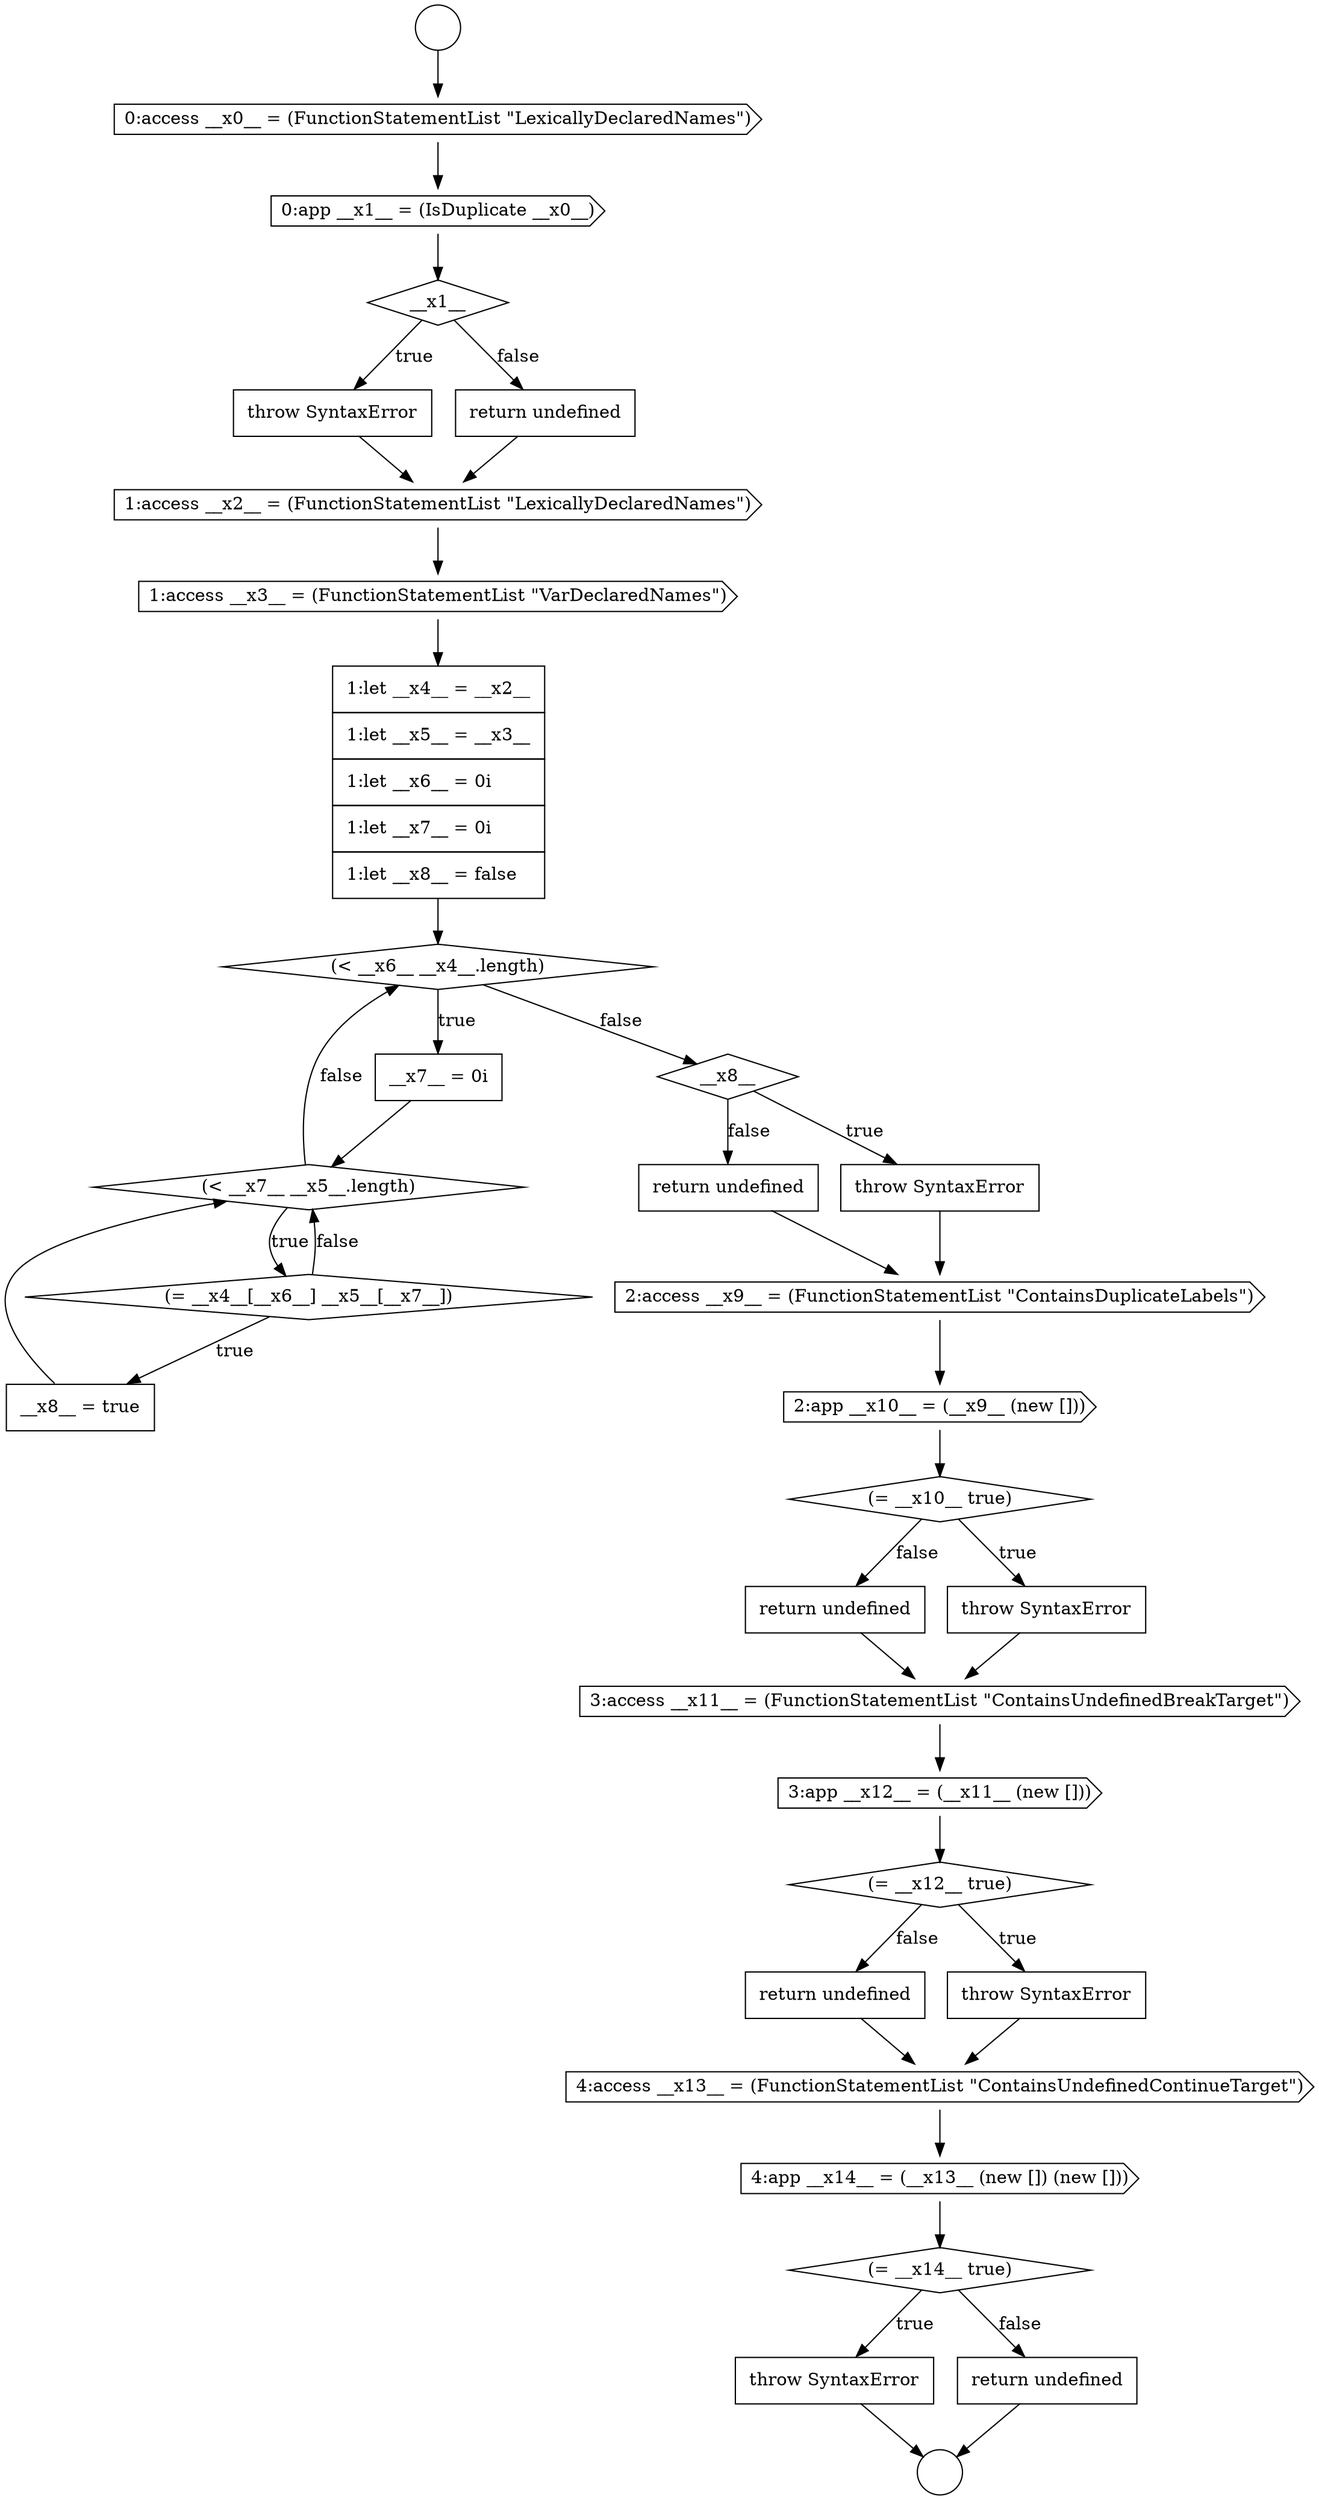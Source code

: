 digraph {
  node19915 [shape=cds, label=<<font color="black">4:access __x13__ = (FunctionStatementList &quot;ContainsUndefinedContinueTarget&quot;)</font>> color="black" fillcolor="white" style=filled]
  node19895 [shape=cds, label=<<font color="black">1:access __x3__ = (FunctionStatementList &quot;VarDeclaredNames&quot;)</font>> color="black" fillcolor="white" style=filled]
  node19905 [shape=cds, label=<<font color="black">2:access __x9__ = (FunctionStatementList &quot;ContainsDuplicateLabels&quot;)</font>> color="black" fillcolor="white" style=filled]
  node19892 [shape=none, margin=0, label=<<font color="black">
    <table border="0" cellborder="1" cellspacing="0" cellpadding="10">
      <tr><td align="left">throw SyntaxError</td></tr>
    </table>
  </font>> color="black" fillcolor="white" style=filled]
  node19903 [shape=none, margin=0, label=<<font color="black">
    <table border="0" cellborder="1" cellspacing="0" cellpadding="10">
      <tr><td align="left">throw SyntaxError</td></tr>
    </table>
  </font>> color="black" fillcolor="white" style=filled]
  node19914 [shape=none, margin=0, label=<<font color="black">
    <table border="0" cellborder="1" cellspacing="0" cellpadding="10">
      <tr><td align="left">return undefined</td></tr>
    </table>
  </font>> color="black" fillcolor="white" style=filled]
  node19899 [shape=diamond, label=<<font color="black">(&lt; __x7__ __x5__.length)</font>> color="black" fillcolor="white" style=filled]
  node19918 [shape=none, margin=0, label=<<font color="black">
    <table border="0" cellborder="1" cellspacing="0" cellpadding="10">
      <tr><td align="left">throw SyntaxError</td></tr>
    </table>
  </font>> color="black" fillcolor="white" style=filled]
  node19909 [shape=none, margin=0, label=<<font color="black">
    <table border="0" cellborder="1" cellspacing="0" cellpadding="10">
      <tr><td align="left">return undefined</td></tr>
    </table>
  </font>> color="black" fillcolor="white" style=filled]
  node19913 [shape=none, margin=0, label=<<font color="black">
    <table border="0" cellborder="1" cellspacing="0" cellpadding="10">
      <tr><td align="left">throw SyntaxError</td></tr>
    </table>
  </font>> color="black" fillcolor="white" style=filled]
  node19894 [shape=cds, label=<<font color="black">1:access __x2__ = (FunctionStatementList &quot;LexicallyDeclaredNames&quot;)</font>> color="black" fillcolor="white" style=filled]
  node19912 [shape=diamond, label=<<font color="black">(= __x12__ true)</font>> color="black" fillcolor="white" style=filled]
  node19902 [shape=diamond, label=<<font color="black">__x8__</font>> color="black" fillcolor="white" style=filled]
  node19888 [shape=circle label=" " color="black" fillcolor="white" style=filled]
  node19897 [shape=diamond, label=<<font color="black">(&lt; __x6__ __x4__.length)</font>> color="black" fillcolor="white" style=filled]
  node19916 [shape=cds, label=<<font color="black">4:app __x14__ = (__x13__ (new []) (new []))</font>> color="black" fillcolor="white" style=filled]
  node19901 [shape=none, margin=0, label=<<font color="black">
    <table border="0" cellborder="1" cellspacing="0" cellpadding="10">
      <tr><td align="left">__x8__ = true</td></tr>
    </table>
  </font>> color="black" fillcolor="white" style=filled]
  node19891 [shape=diamond, label=<<font color="black">__x1__</font>> color="black" fillcolor="white" style=filled]
  node19908 [shape=none, margin=0, label=<<font color="black">
    <table border="0" cellborder="1" cellspacing="0" cellpadding="10">
      <tr><td align="left">throw SyntaxError</td></tr>
    </table>
  </font>> color="black" fillcolor="white" style=filled]
  node19887 [shape=circle label=" " color="black" fillcolor="white" style=filled]
  node19904 [shape=none, margin=0, label=<<font color="black">
    <table border="0" cellborder="1" cellspacing="0" cellpadding="10">
      <tr><td align="left">return undefined</td></tr>
    </table>
  </font>> color="black" fillcolor="white" style=filled]
  node19900 [shape=diamond, label=<<font color="black">(= __x4__[__x6__] __x5__[__x7__])</font>> color="black" fillcolor="white" style=filled]
  node19919 [shape=none, margin=0, label=<<font color="black">
    <table border="0" cellborder="1" cellspacing="0" cellpadding="10">
      <tr><td align="left">return undefined</td></tr>
    </table>
  </font>> color="black" fillcolor="white" style=filled]
  node19896 [shape=none, margin=0, label=<<font color="black">
    <table border="0" cellborder="1" cellspacing="0" cellpadding="10">
      <tr><td align="left">1:let __x4__ = __x2__</td></tr>
      <tr><td align="left">1:let __x5__ = __x3__</td></tr>
      <tr><td align="left">1:let __x6__ = 0i</td></tr>
      <tr><td align="left">1:let __x7__ = 0i</td></tr>
      <tr><td align="left">1:let __x8__ = false</td></tr>
    </table>
  </font>> color="black" fillcolor="white" style=filled]
  node19906 [shape=cds, label=<<font color="black">2:app __x10__ = (__x9__ (new []))</font>> color="black" fillcolor="white" style=filled]
  node19911 [shape=cds, label=<<font color="black">3:app __x12__ = (__x11__ (new []))</font>> color="black" fillcolor="white" style=filled]
  node19889 [shape=cds, label=<<font color="black">0:access __x0__ = (FunctionStatementList &quot;LexicallyDeclaredNames&quot;)</font>> color="black" fillcolor="white" style=filled]
  node19898 [shape=none, margin=0, label=<<font color="black">
    <table border="0" cellborder="1" cellspacing="0" cellpadding="10">
      <tr><td align="left">__x7__ = 0i</td></tr>
    </table>
  </font>> color="black" fillcolor="white" style=filled]
  node19917 [shape=diamond, label=<<font color="black">(= __x14__ true)</font>> color="black" fillcolor="white" style=filled]
  node19907 [shape=diamond, label=<<font color="black">(= __x10__ true)</font>> color="black" fillcolor="white" style=filled]
  node19910 [shape=cds, label=<<font color="black">3:access __x11__ = (FunctionStatementList &quot;ContainsUndefinedBreakTarget&quot;)</font>> color="black" fillcolor="white" style=filled]
  node19890 [shape=cds, label=<<font color="black">0:app __x1__ = (IsDuplicate __x0__)</font>> color="black" fillcolor="white" style=filled]
  node19893 [shape=none, margin=0, label=<<font color="black">
    <table border="0" cellborder="1" cellspacing="0" cellpadding="10">
      <tr><td align="left">return undefined</td></tr>
    </table>
  </font>> color="black" fillcolor="white" style=filled]
  node19887 -> node19889 [ color="black"]
  node19906 -> node19907 [ color="black"]
  node19891 -> node19892 [label=<<font color="black">true</font>> color="black"]
  node19891 -> node19893 [label=<<font color="black">false</font>> color="black"]
  node19889 -> node19890 [ color="black"]
  node19907 -> node19908 [label=<<font color="black">true</font>> color="black"]
  node19907 -> node19909 [label=<<font color="black">false</font>> color="black"]
  node19918 -> node19888 [ color="black"]
  node19894 -> node19895 [ color="black"]
  node19909 -> node19910 [ color="black"]
  node19912 -> node19913 [label=<<font color="black">true</font>> color="black"]
  node19912 -> node19914 [label=<<font color="black">false</font>> color="black"]
  node19896 -> node19897 [ color="black"]
  node19911 -> node19912 [ color="black"]
  node19916 -> node19917 [ color="black"]
  node19893 -> node19894 [ color="black"]
  node19895 -> node19896 [ color="black"]
  node19904 -> node19905 [ color="black"]
  node19908 -> node19910 [ color="black"]
  node19914 -> node19915 [ color="black"]
  node19913 -> node19915 [ color="black"]
  node19919 -> node19888 [ color="black"]
  node19900 -> node19901 [label=<<font color="black">true</font>> color="black"]
  node19900 -> node19899 [label=<<font color="black">false</font>> color="black"]
  node19901 -> node19899 [ color="black"]
  node19903 -> node19905 [ color="black"]
  node19890 -> node19891 [ color="black"]
  node19915 -> node19916 [ color="black"]
  node19905 -> node19906 [ color="black"]
  node19898 -> node19899 [ color="black"]
  node19902 -> node19903 [label=<<font color="black">true</font>> color="black"]
  node19902 -> node19904 [label=<<font color="black">false</font>> color="black"]
  node19899 -> node19900 [label=<<font color="black">true</font>> color="black"]
  node19899 -> node19897 [label=<<font color="black">false</font>> color="black"]
  node19892 -> node19894 [ color="black"]
  node19897 -> node19898 [label=<<font color="black">true</font>> color="black"]
  node19897 -> node19902 [label=<<font color="black">false</font>> color="black"]
  node19917 -> node19918 [label=<<font color="black">true</font>> color="black"]
  node19917 -> node19919 [label=<<font color="black">false</font>> color="black"]
  node19910 -> node19911 [ color="black"]
}
